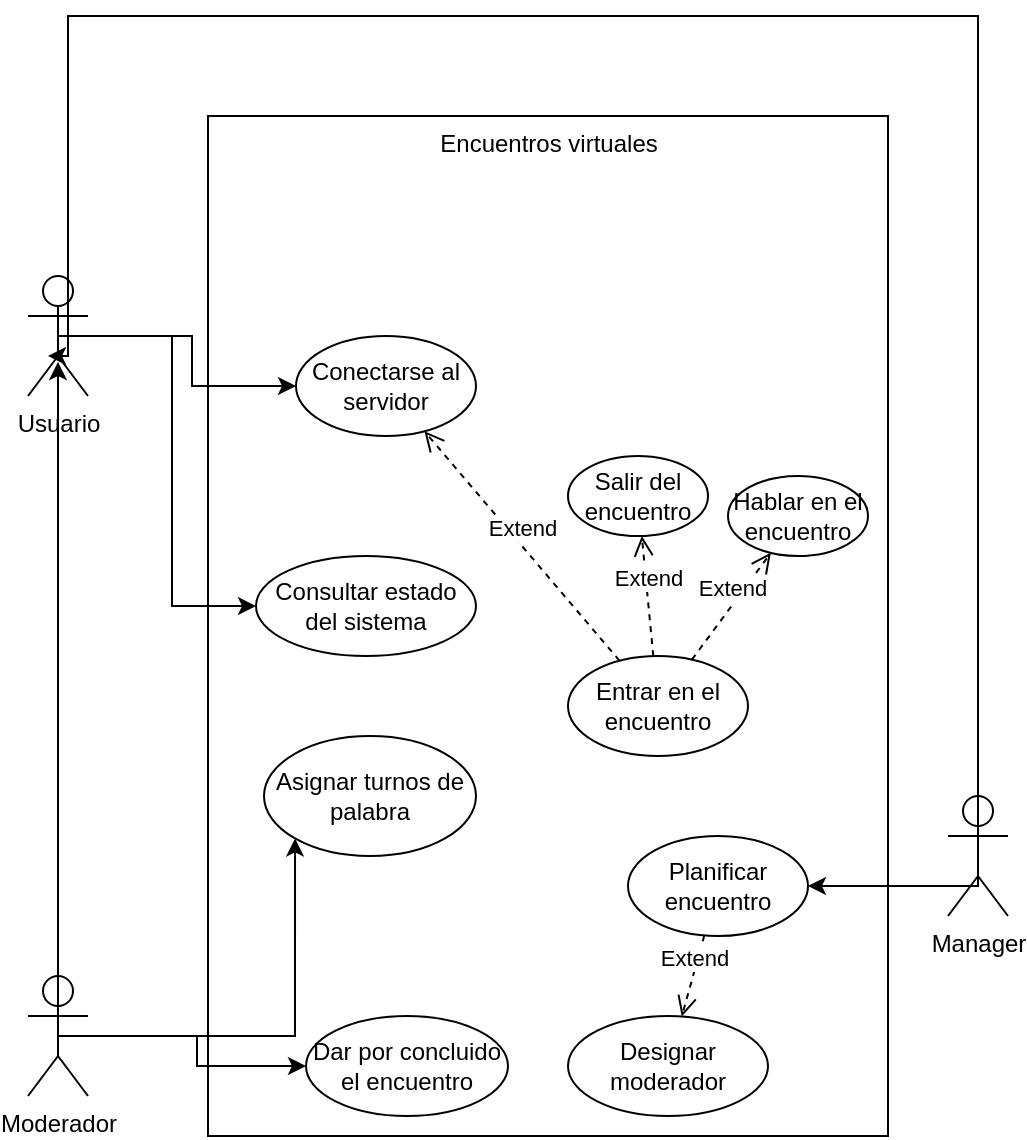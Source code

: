 <mxfile version="14.2.9" type="github">
  <diagram id="ndb8e-Y5hg-XFs6lgxi2" name="Page-1">
    <mxGraphModel dx="602" dy="804" grid="1" gridSize="10" guides="1" tooltips="1" connect="1" arrows="1" fold="1" page="1" pageScale="1" pageWidth="827" pageHeight="1169" math="0" shadow="0">
      <root>
        <mxCell id="0" />
        <mxCell id="1" parent="0" />
        <mxCell id="-r99oHCk0KJAR1hb0Yyz-1" value="Encuentros virtuales" style="html=1;verticalAlign=top;fillColor=none;" parent="1" vertex="1">
          <mxGeometry x="280" y="120" width="340" height="510" as="geometry" />
        </mxCell>
        <mxCell id="-r99oHCk0KJAR1hb0Yyz-28" style="edgeStyle=orthogonalEdgeStyle;rounded=0;orthogonalLoop=1;jettySize=auto;html=1;exitX=0.5;exitY=0.5;exitDx=0;exitDy=0;exitPerimeter=0;" parent="1" source="-r99oHCk0KJAR1hb0Yyz-2" target="-r99oHCk0KJAR1hb0Yyz-8" edge="1">
          <mxGeometry relative="1" as="geometry" />
        </mxCell>
        <mxCell id="-r99oHCk0KJAR1hb0Yyz-34" style="edgeStyle=orthogonalEdgeStyle;rounded=0;orthogonalLoop=1;jettySize=auto;html=1;exitX=0.5;exitY=0.5;exitDx=0;exitDy=0;exitPerimeter=0;entryX=0;entryY=0.5;entryDx=0;entryDy=0;" parent="1" source="-r99oHCk0KJAR1hb0Yyz-2" target="-r99oHCk0KJAR1hb0Yyz-33" edge="1">
          <mxGeometry relative="1" as="geometry" />
        </mxCell>
        <mxCell id="-r99oHCk0KJAR1hb0Yyz-2" value="Usuario" style="shape=umlActor;verticalLabelPosition=bottom;verticalAlign=top;html=1;fillColor=none;gradientColor=none;" parent="1" vertex="1">
          <mxGeometry x="190" y="200" width="30" height="60" as="geometry" />
        </mxCell>
        <mxCell id="-r99oHCk0KJAR1hb0Yyz-26" style="edgeStyle=orthogonalEdgeStyle;rounded=0;orthogonalLoop=1;jettySize=auto;html=1;exitX=0.5;exitY=0.5;exitDx=0;exitDy=0;exitPerimeter=0;" parent="1" source="-r99oHCk0KJAR1hb0Yyz-5" target="7F51FcL1bgS4VTPVWYM4-5" edge="1">
          <mxGeometry relative="1" as="geometry">
            <Array as="points">
              <mxPoint x="665" y="505" />
            </Array>
          </mxGeometry>
        </mxCell>
        <mxCell id="7F51FcL1bgS4VTPVWYM4-2" style="edgeStyle=orthogonalEdgeStyle;rounded=0;orthogonalLoop=1;jettySize=auto;html=1;exitX=0.5;exitY=0.5;exitDx=0;exitDy=0;exitPerimeter=0;" edge="1" parent="1" source="-r99oHCk0KJAR1hb0Yyz-5">
          <mxGeometry relative="1" as="geometry">
            <mxPoint x="200" y="240" as="targetPoint" />
            <Array as="points">
              <mxPoint x="665" y="70" />
              <mxPoint x="210" y="70" />
              <mxPoint x="210" y="240" />
            </Array>
          </mxGeometry>
        </mxCell>
        <mxCell id="-r99oHCk0KJAR1hb0Yyz-5" value="Manager" style="shape=umlActor;verticalLabelPosition=bottom;verticalAlign=top;html=1;fillColor=none;gradientColor=none;" parent="1" vertex="1">
          <mxGeometry x="650" y="460" width="30" height="60" as="geometry" />
        </mxCell>
        <mxCell id="-r99oHCk0KJAR1hb0Yyz-8" value="Conectarse al servidor" style="ellipse;whiteSpace=wrap;html=1;fillColor=none;gradientColor=none;" parent="1" vertex="1">
          <mxGeometry x="324" y="230" width="90" height="50" as="geometry" />
        </mxCell>
        <mxCell id="-r99oHCk0KJAR1hb0Yyz-10" value="Salir del encuentro" style="ellipse;whiteSpace=wrap;html=1;fillColor=none;gradientColor=none;" parent="1" vertex="1">
          <mxGeometry x="460" y="290" width="70" height="40" as="geometry" />
        </mxCell>
        <mxCell id="-r99oHCk0KJAR1hb0Yyz-31" style="edgeStyle=orthogonalEdgeStyle;rounded=0;orthogonalLoop=1;jettySize=auto;html=1;exitX=0.5;exitY=0.5;exitDx=0;exitDy=0;exitPerimeter=0;" parent="1" source="-r99oHCk0KJAR1hb0Yyz-11" target="-r99oHCk0KJAR1hb0Yyz-30" edge="1">
          <mxGeometry relative="1" as="geometry" />
        </mxCell>
        <mxCell id="-r99oHCk0KJAR1hb0Yyz-32" style="edgeStyle=orthogonalEdgeStyle;rounded=0;orthogonalLoop=1;jettySize=auto;html=1;exitX=0.5;exitY=0.5;exitDx=0;exitDy=0;exitPerimeter=0;entryX=0;entryY=1;entryDx=0;entryDy=0;" parent="1" source="-r99oHCk0KJAR1hb0Yyz-11" target="-r99oHCk0KJAR1hb0Yyz-25" edge="1">
          <mxGeometry relative="1" as="geometry" />
        </mxCell>
        <mxCell id="7F51FcL1bgS4VTPVWYM4-1" style="edgeStyle=orthogonalEdgeStyle;rounded=0;orthogonalLoop=1;jettySize=auto;html=1;exitX=0.5;exitY=0.5;exitDx=0;exitDy=0;exitPerimeter=0;entryX=0.5;entryY=0.717;entryDx=0;entryDy=0;entryPerimeter=0;" edge="1" parent="1" source="-r99oHCk0KJAR1hb0Yyz-11" target="-r99oHCk0KJAR1hb0Yyz-2">
          <mxGeometry relative="1" as="geometry" />
        </mxCell>
        <mxCell id="-r99oHCk0KJAR1hb0Yyz-11" value="Moderador" style="shape=umlActor;verticalLabelPosition=bottom;verticalAlign=top;html=1;fillColor=none;gradientColor=none;" parent="1" vertex="1">
          <mxGeometry x="190" y="550" width="30" height="60" as="geometry" />
        </mxCell>
        <mxCell id="-r99oHCk0KJAR1hb0Yyz-15" value="Entrar en el encuentro" style="ellipse;whiteSpace=wrap;html=1;fillColor=none;gradientColor=none;" parent="1" vertex="1">
          <mxGeometry x="460" y="390" width="90" height="50" as="geometry" />
        </mxCell>
        <mxCell id="-r99oHCk0KJAR1hb0Yyz-20" value="Extend" style="html=1;verticalAlign=bottom;endArrow=open;dashed=1;endSize=8;" parent="1" source="-r99oHCk0KJAR1hb0Yyz-15" target="-r99oHCk0KJAR1hb0Yyz-8" edge="1">
          <mxGeometry relative="1" as="geometry">
            <mxPoint x="484.97" y="485.92" as="sourcePoint" />
            <mxPoint x="366.477" y="355.792" as="targetPoint" />
          </mxGeometry>
        </mxCell>
        <mxCell id="-r99oHCk0KJAR1hb0Yyz-22" value="Designar moderador" style="ellipse;whiteSpace=wrap;html=1;fillColor=none;gradientColor=none;" parent="1" vertex="1">
          <mxGeometry x="460" y="570" width="100" height="50" as="geometry" />
        </mxCell>
        <mxCell id="-r99oHCk0KJAR1hb0Yyz-25" value="Asignar turnos de palabra" style="ellipse;whiteSpace=wrap;html=1;fillColor=none;gradientColor=none;" parent="1" vertex="1">
          <mxGeometry x="308" y="430" width="106" height="60" as="geometry" />
        </mxCell>
        <mxCell id="-r99oHCk0KJAR1hb0Yyz-27" value="Extend" style="html=1;verticalAlign=bottom;endArrow=open;dashed=1;endSize=8;" parent="1" source="-r99oHCk0KJAR1hb0Yyz-15" target="-r99oHCk0KJAR1hb0Yyz-10" edge="1">
          <mxGeometry relative="1" as="geometry">
            <mxPoint x="613.611" y="473.352" as="sourcePoint" />
            <mxPoint x="500.004" y="310.001" as="targetPoint" />
          </mxGeometry>
        </mxCell>
        <mxCell id="-r99oHCk0KJAR1hb0Yyz-30" value="Dar por concluido el encuentro" style="ellipse;whiteSpace=wrap;html=1;fillColor=none;gradientColor=none;" parent="1" vertex="1">
          <mxGeometry x="329" y="570" width="101" height="50" as="geometry" />
        </mxCell>
        <mxCell id="-r99oHCk0KJAR1hb0Yyz-33" value="Consultar estado del sistema" style="ellipse;whiteSpace=wrap;html=1;fillColor=none;gradientColor=none;" parent="1" vertex="1">
          <mxGeometry x="304" y="340" width="110" height="50" as="geometry" />
        </mxCell>
        <mxCell id="7F51FcL1bgS4VTPVWYM4-3" value="Hablar en el encuentro" style="ellipse;whiteSpace=wrap;html=1;fillColor=none;gradientColor=none;" vertex="1" parent="1">
          <mxGeometry x="540" y="300" width="70" height="40" as="geometry" />
        </mxCell>
        <mxCell id="7F51FcL1bgS4VTPVWYM4-4" value="Extend" style="html=1;verticalAlign=bottom;endArrow=open;dashed=1;endSize=8;" edge="1" parent="1" source="-r99oHCk0KJAR1hb0Yyz-15" target="7F51FcL1bgS4VTPVWYM4-3">
          <mxGeometry relative="1" as="geometry">
            <mxPoint x="521.86" y="450.061" as="sourcePoint" />
            <mxPoint x="507.574" y="339.946" as="targetPoint" />
          </mxGeometry>
        </mxCell>
        <mxCell id="7F51FcL1bgS4VTPVWYM4-5" value="Planificar encuentro" style="ellipse;whiteSpace=wrap;html=1;fillColor=none;gradientColor=none;" vertex="1" parent="1">
          <mxGeometry x="490" y="480" width="90" height="50" as="geometry" />
        </mxCell>
        <mxCell id="7F51FcL1bgS4VTPVWYM4-6" value="Extend" style="html=1;verticalAlign=bottom;endArrow=open;dashed=1;endSize=8;" edge="1" parent="1" source="7F51FcL1bgS4VTPVWYM4-5" target="-r99oHCk0KJAR1hb0Yyz-22">
          <mxGeometry relative="1" as="geometry">
            <mxPoint x="539.995" y="517.388" as="sourcePoint" />
            <mxPoint x="442.365" y="402.616" as="targetPoint" />
          </mxGeometry>
        </mxCell>
      </root>
    </mxGraphModel>
  </diagram>
</mxfile>
